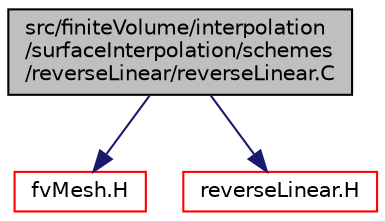 digraph "src/finiteVolume/interpolation/surfaceInterpolation/schemes/reverseLinear/reverseLinear.C"
{
  bgcolor="transparent";
  edge [fontname="Helvetica",fontsize="10",labelfontname="Helvetica",labelfontsize="10"];
  node [fontname="Helvetica",fontsize="10",shape=record];
  Node1 [label="src/finiteVolume/interpolation\l/surfaceInterpolation/schemes\l/reverseLinear/reverseLinear.C",height=0.2,width=0.4,color="black", fillcolor="grey75", style="filled", fontcolor="black"];
  Node1 -> Node2 [color="midnightblue",fontsize="10",style="solid",fontname="Helvetica"];
  Node2 [label="fvMesh.H",height=0.2,width=0.4,color="red",URL="$a05986.html"];
  Node1 -> Node3 [color="midnightblue",fontsize="10",style="solid",fontname="Helvetica"];
  Node3 [label="reverseLinear.H",height=0.2,width=0.4,color="red",URL="$a06249.html"];
}
